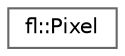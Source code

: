 digraph "Graphical Class Hierarchy"
{
 // LATEX_PDF_SIZE
  bgcolor="transparent";
  edge [fontname=Helvetica,fontsize=10,labelfontname=Helvetica,labelfontsize=10];
  node [fontname=Helvetica,fontsize=10,shape=box,height=0.2,width=0.4];
  rankdir="LR";
  Node0 [id="Node000000",label="fl::Pixel",height=0.2,width=0.4,color="grey40", fillcolor="white", style="filled",URL="$d5/d74/structfl_1_1_pixel.html",tooltip=" "];
}
